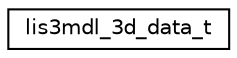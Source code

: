 digraph "Graphical Class Hierarchy"
{
 // LATEX_PDF_SIZE
  edge [fontname="Helvetica",fontsize="10",labelfontname="Helvetica",labelfontsize="10"];
  node [fontname="Helvetica",fontsize="10",shape=record];
  rankdir="LR";
  Node0 [label="lis3mdl_3d_data_t",height=0.2,width=0.4,color="black", fillcolor="white", style="filled",URL="$structlis3mdl__3d__data__t.html",tooltip="3d data container of the LIS3MDL sensor"];
}
